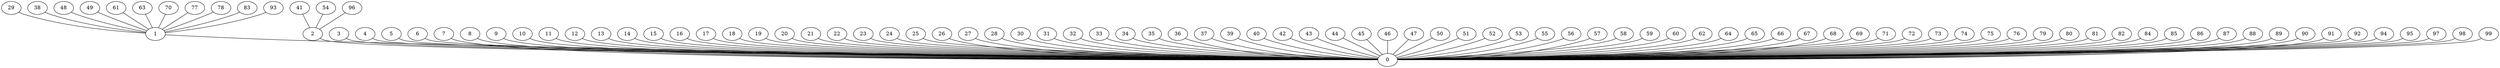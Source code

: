 graph {
0  [Label = "0 (0.00)"]
1  [Label = "1 (0.00)"]
2  [Label = "2 (0.00)"]
3  [Label = "3 (0.00)"]
4  [Label = "4 (0.00)"]
5  [Label = "5 (0.00)"]
6  [Label = "6 (0.00)"]
7  [Label = "7 (0.00)"]
8  [Label = "8 (0.00)"]
9  [Label = "9 (0.00)"]
10  [Label = "10 (0.00)"]
11  [Label = "11 (0.00)"]
12  [Label = "12 (0.00)"]
13  [Label = "13 (0.00)"]
14  [Label = "14 (0.00)"]
15  [Label = "15 (0.00)"]
16  [Label = "16 (0.00)"]
17  [Label = "17 (0.00)"]
18  [Label = "18 (0.00)"]
19  [Label = "19 (0.00)"]
20  [Label = "20 (0.00)"]
21  [Label = "21 (0.00)"]
22  [Label = "22 (0.00)"]
23  [Label = "23 (0.00)"]
24  [Label = "24 (0.00)"]
25  [Label = "25 (0.00)"]
26  [Label = "26 (0.00)"]
27  [Label = "27 (0.00)"]
28  [Label = "28 (0.00)"]
30  [Label = "30 (0.00)"]
31  [Label = "31 (0.00)"]
32  [Label = "32 (0.00)"]
33  [Label = "33 (0.00)"]
34  [Label = "34 (0.00)"]
35  [Label = "35 (0.00)"]
36  [Label = "36 (0.00)"]
37  [Label = "37 (0.00)"]
39  [Label = "39 (0.00)"]
40  [Label = "40 (0.00)"]
42  [Label = "42 (0.00)"]
43  [Label = "43 (0.00)"]
44  [Label = "44 (0.00)"]
45  [Label = "45 (0.00)"]
46  [Label = "46 (0.00)"]
47  [Label = "47 (0.00)"]
50  [Label = "50 (0.00)"]
51  [Label = "51 (0.00)"]
52  [Label = "52 (0.00)"]
53  [Label = "53 (0.00)"]
55  [Label = "55 (0.00)"]
56  [Label = "56 (0.00)"]
57  [Label = "57 (0.00)"]
58  [Label = "58 (0.00)"]
59  [Label = "59 (0.00)"]
60  [Label = "60 (0.00)"]
62  [Label = "62 (0.00)"]
64  [Label = "64 (0.00)"]
65  [Label = "65 (0.00)"]
66  [Label = "66 (0.00)"]
67  [Label = "67 (0.00)"]
68  [Label = "68 (0.00)"]
69  [Label = "69 (0.00)"]
71  [Label = "71 (0.00)"]
72  [Label = "72 (0.00)"]
73  [Label = "73 (0.00)"]
74  [Label = "74 (0.00)"]
75  [Label = "75 (0.00)"]
76  [Label = "76 (0.00)"]
79  [Label = "79 (0.00)"]
80  [Label = "80 (0.00)"]
81  [Label = "81 (0.00)"]
82  [Label = "82 (0.00)"]
84  [Label = "84 (0.00)"]
85  [Label = "85 (0.00)"]
86  [Label = "86 (0.00)"]
87  [Label = "87 (0.00)"]
88  [Label = "88 (0.00)"]
89  [Label = "89 (0.00)"]
90  [Label = "90 (0.00)"]
91  [Label = "91 (0.00)"]
92  [Label = "92 (0.00)"]
94  [Label = "94 (0.00)"]
95  [Label = "95 (0.00)"]
97  [Label = "97 (0.00)"]
98  [Label = "98 (0.00)"]
99  [Label = "99 (0.00)"]
29  [Label = "29 (0.00)"]
38  [Label = "38 (0.00)"]
48  [Label = "48 (0.00)"]
49  [Label = "49 (0.00)"]
61  [Label = "61 (0.00)"]
63  [Label = "63 (0.00)"]
70  [Label = "70 (0.00)"]
77  [Label = "77 (0.00)"]
78  [Label = "78 (0.00)"]
83  [Label = "83 (0.00)"]
93  [Label = "93 (0.00)"]
41  [Label = "41 (0.00)"]
54  [Label = "54 (0.00)"]
96  [Label = "96 (0.00)"]

1--0  [Label = "0.00"]
2--0  [Label = "0.00"]
3--0  [Label = "0.00"]
4--0  [Label = "0.00"]
5--0  [Label = "0.00"]
6--0  [Label = "0.00"]
7--0  [Label = "0.00"]
8--0  [Label = "0.00"]
9--0  [Label = "0.00"]
10--0  [Label = "0.00"]
11--0  [Label = "0.00"]
12--0  [Label = "0.00"]
13--0  [Label = "0.00"]
14--0  [Label = "0.00"]
15--0  [Label = "0.00"]
16--0  [Label = "0.00"]
17--0  [Label = "0.00"]
18--0  [Label = "0.00"]
19--0  [Label = "0.00"]
20--0  [Label = "0.00"]
21--0  [Label = "0.00"]
22--0  [Label = "0.00"]
23--0  [Label = "0.00"]
24--0  [Label = "0.00"]
25--0  [Label = "0.00"]
26--0  [Label = "0.00"]
27--0  [Label = "0.00"]
28--0  [Label = "0.00"]
30--0  [Label = "0.00"]
31--0  [Label = "0.00"]
32--0  [Label = "0.00"]
33--0  [Label = "0.00"]
34--0  [Label = "0.00"]
35--0  [Label = "0.00"]
36--0  [Label = "0.00"]
37--0  [Label = "0.00"]
39--0  [Label = "0.00"]
40--0  [Label = "0.00"]
42--0  [Label = "0.00"]
43--0  [Label = "0.00"]
44--0  [Label = "0.00"]
45--0  [Label = "0.00"]
46--0  [Label = "0.00"]
47--0  [Label = "0.00"]
50--0  [Label = "0.00"]
51--0  [Label = "0.00"]
52--0  [Label = "0.00"]
53--0  [Label = "0.00"]
55--0  [Label = "0.00"]
56--0  [Label = "0.00"]
57--0  [Label = "0.00"]
58--0  [Label = "0.00"]
59--0  [Label = "0.00"]
60--0  [Label = "0.00"]
62--0  [Label = "0.00"]
64--0  [Label = "0.00"]
65--0  [Label = "0.00"]
66--0  [Label = "0.00"]
67--0  [Label = "0.00"]
68--0  [Label = "0.00"]
69--0  [Label = "0.00"]
71--0  [Label = "0.00"]
72--0  [Label = "0.00"]
73--0  [Label = "0.00"]
74--0  [Label = "0.00"]
75--0  [Label = "0.00"]
76--0  [Label = "0.00"]
79--0  [Label = "0.00"]
80--0  [Label = "0.00"]
81--0  [Label = "0.00"]
82--0  [Label = "0.00"]
84--0  [Label = "0.00"]
85--0  [Label = "0.00"]
86--0  [Label = "0.00"]
87--0  [Label = "0.00"]
88--0  [Label = "0.00"]
89--0  [Label = "0.00"]
90--0  [Label = "0.00"]
91--0  [Label = "0.00"]
92--0  [Label = "0.00"]
94--0  [Label = "0.00"]
95--0  [Label = "0.00"]
97--0  [Label = "0.00"]
98--0  [Label = "0.00"]
99--0  [Label = "0.00"]
29--1  [Label = "0.00"]
38--1  [Label = "0.00"]
48--1  [Label = "0.00"]
49--1  [Label = "0.00"]
61--1  [Label = "0.00"]
63--1  [Label = "0.00"]
70--1  [Label = "0.00"]
77--1  [Label = "0.00"]
78--1  [Label = "0.00"]
83--1  [Label = "0.00"]
93--1  [Label = "0.00"]
41--2  [Label = "0.00"]
54--2  [Label = "0.00"]
96--2  [Label = "0.00"]
}
